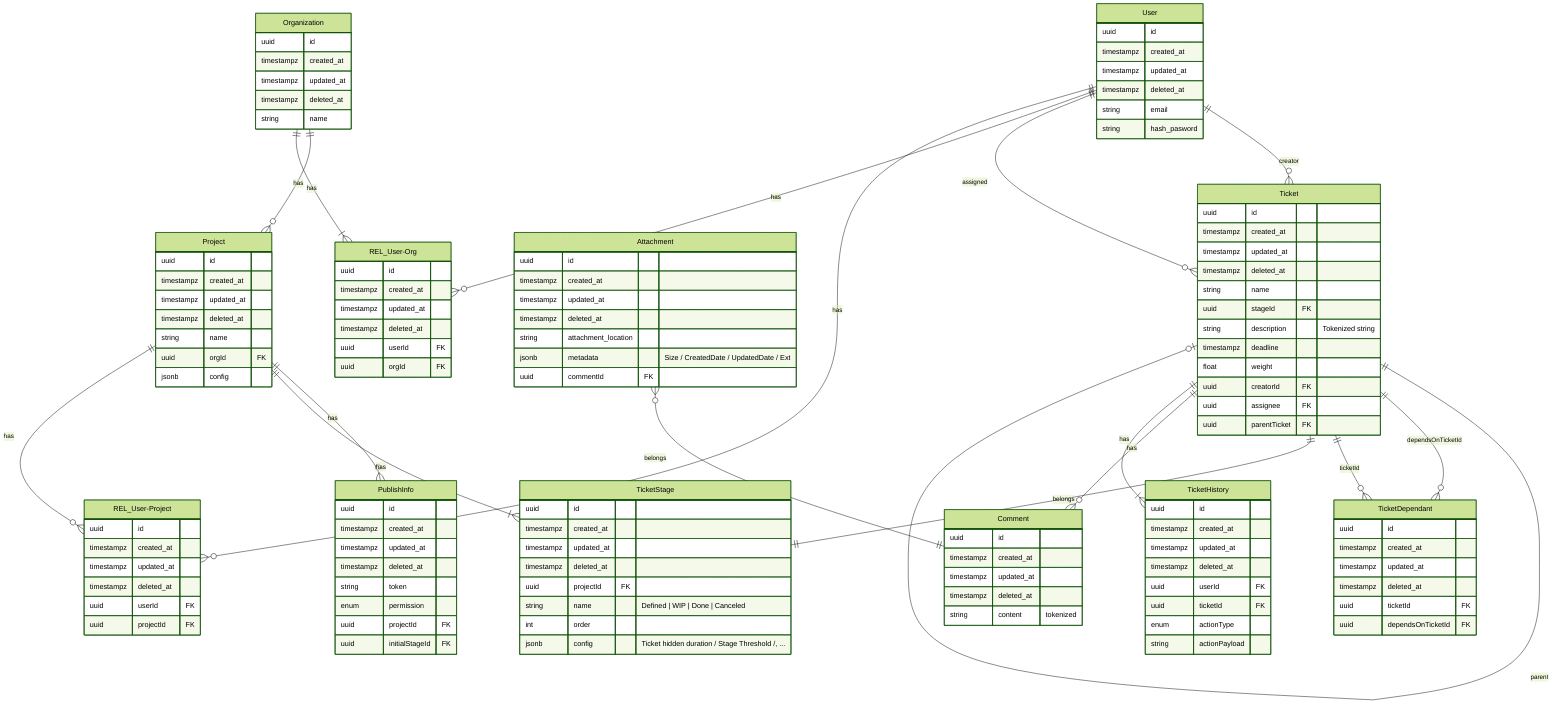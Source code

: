 %%{init: {'theme':'forest'}}%%

%% uuid id
%% timestampz created_at
%% timestampz updated_at
%% timestampz deleted_at

erDiagram
    Org[Organization] {
        uuid id
        timestampz created_at
        timestampz updated_at
        timestampz deleted_at
        
        string name
    }

    P[Project] {
        uuid id
        timestampz created_at
        timestampz updated_at
        timestampz deleted_at
        
        string name
        uuid orgId FK
        jsonb config
    }

    Org 1--many(0) P: has

    Publish[PublishInfo] {
        uuid id
        timestampz created_at
        timestampz updated_at
        timestampz deleted_at
        
        string token
        enum permission
        uuid projectId FK
        uuid initialStageId FK
    }
    P 1--many(0) Publish: has

    T_S[TicketStage] {
        uuid id
        timestampz created_at
        timestampz updated_at
        timestampz deleted_at
        
        uuid projectId FK
        string name "Defined | WIP | Done | Canceled"
        int order
        jsonb config    "Ticket hidden duration / Stage Threshold /, ..."
    }
    P 1--many(1) T_S: has

    User[User] {
        uuid id
        timestampz created_at
        timestampz updated_at
        timestampz deleted_at
        
        string email
        string hash_pasword
    }

    T[Ticket] {
        uuid id
        timestampz created_at
        timestampz updated_at
        timestampz deleted_at
        
        string name
        uuid stageId FK
        string description "Tokenized string"
        timestampz deadline
        float weight
        uuid creatorId FK
        uuid assignee FK
        uuid parentTicket FK
    }

    T_D[TicketDependant] {
        uuid id
        timestampz created_at
        timestampz updated_at
        timestampz deleted_at
        
        uuid ticketId FK
        uuid dependsOnTicketId FK
    }

    T 1--zero or one T: parent
    T 1--many(0) T_D: dependsOnTicketId
    T 1--many(0) T_D: ticketId

    T 1--1 T_S: belongs
    User 1--many(0) T: creator
    User 1--many(0) T: assigned

    C[Comment] {
        uuid id
        timestampz created_at
        timestampz updated_at
        timestampz deleted_at
        
        string content "tokenized"
    }

    T 1--many(0) C: has
    
    A[Attachment] {
        uuid id
        timestampz created_at
        timestampz updated_at
        timestampz deleted_at
        
        string attachment_location
        jsonb   metadata "Size / CreatedDate / UpdatedDate / Ext"
        uuid commentId FK
    }

    A many(0)--1 C: belongs

    THist[TicketHistory] {
        uuid id
        timestampz created_at
        timestampz updated_at
        timestampz deleted_at
        
        uuid userId FK
        uuid ticketId FK
        enum actionType
        string actionPayload
    }

    T 1--many(1) THist: has

    RelUserOrg[REL_User-Org] {
        uuid id
        timestampz created_at
        timestampz updated_at
        timestampz deleted_at
        
        uuid userId FK
        uuid orgId FK
    }

    User 1--many(0) RelUserOrg: has
    Org 1--many(1) RelUserOrg: has

    RelUserProject[REL_User-Project] {
        uuid id
        timestampz created_at
        timestampz updated_at
        timestampz deleted_at
        
        uuid userId FK
        uuid projectId FK
    }

    User 1--many(0) RelUserProject: has
    P 1--many(0) RelUserProject: has